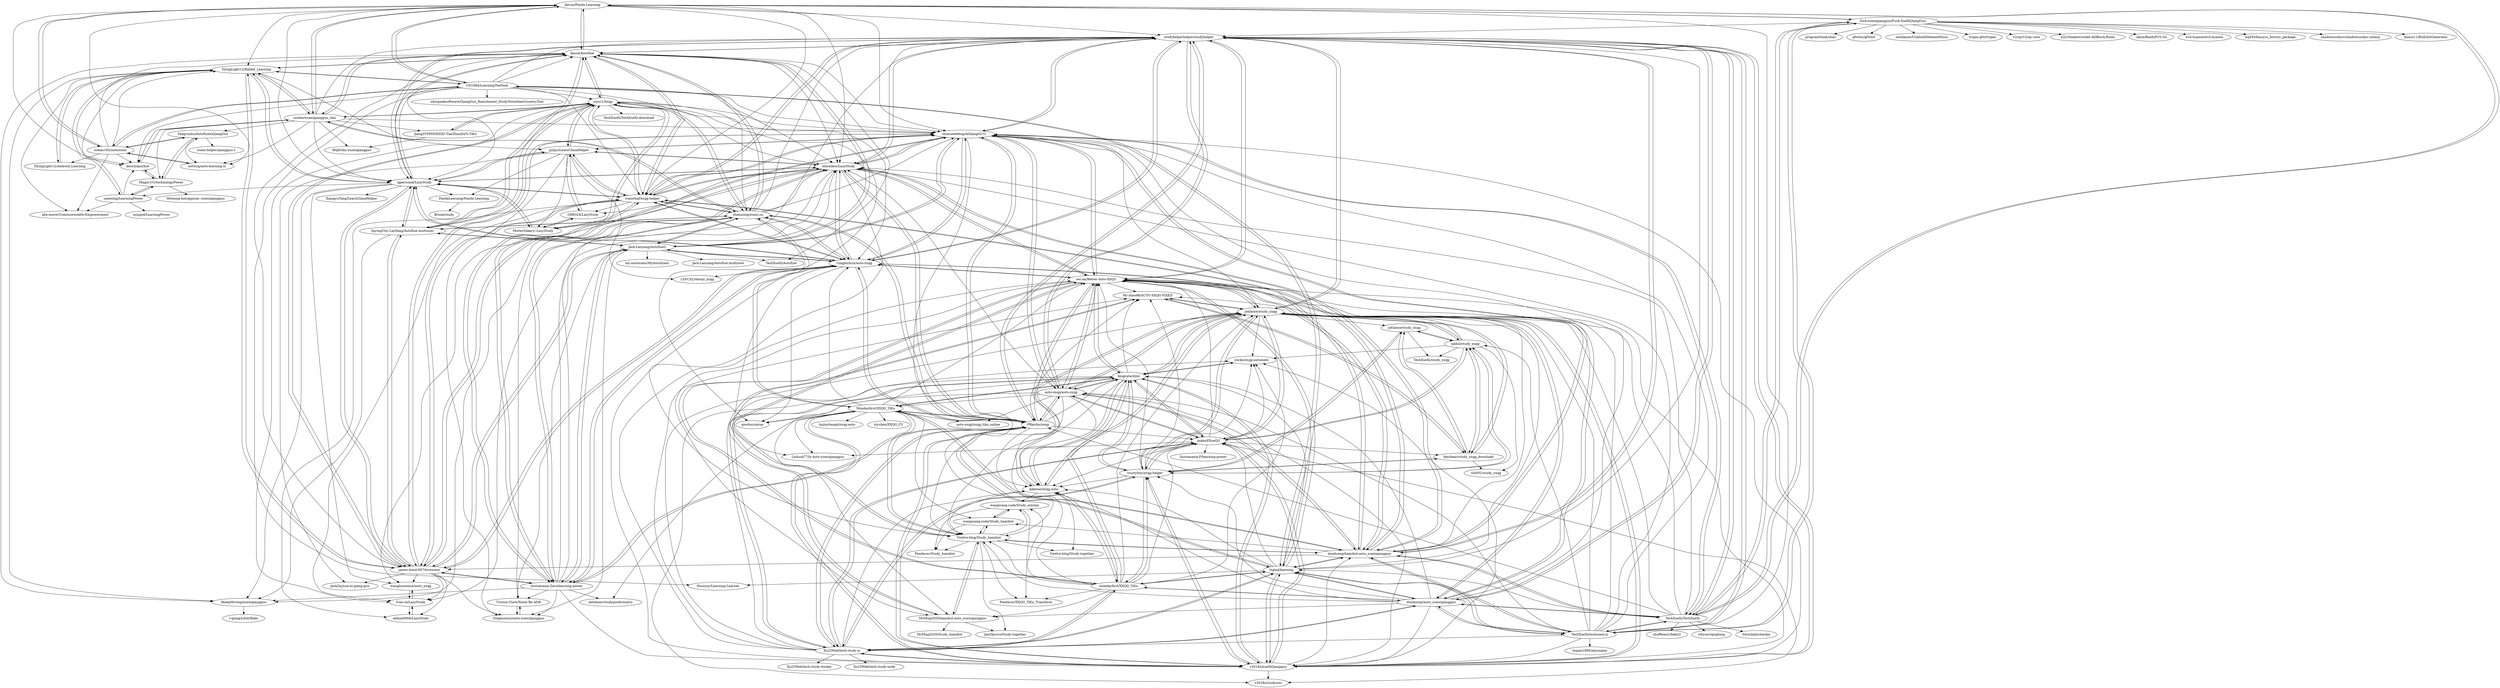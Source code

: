 digraph G {
"Alivon/Panda-Learning" -> "fuck-xuexiqiangguo/Fuck-XueXiQiangGuo"
"Alivon/Panda-Learning" -> "kessil/AutoXue"
"Alivon/Panda-Learning" -> "CN1984/LearningThePooh"
"Alivon/Panda-Learning" -> "studyhelperhelper/studyhelper"
"Alivon/Panda-Learning" -> "zodiac182/autoxuexi"
"Alivon/Panda-Learning" -> "DyingLight12/Rabbit_Learning"
"Alivon/Panda-Learning" -> "TechXueXi/TechXueXi"
"Alivon/Panda-Learning" -> "zzsdoo/xuexiqiangguo_tiku"
"Alivon/Panda-Learning" -> "lolisaikou/LazyStudy"
"Alivon/Panda-Learning" -> "TechXueXi/techxuexi-js"
"Alivon/Panda-Learning" -> "kessil/quizXue"
"Alivon/Panda-Learning" -> "zhuxuedefeng/AiQiangGUO"
"Alivon/Panda-Learning" -> "lgpersonal/LazyStudy"
"Alivon/Panda-Learning" -> "astwyg/auto-learning-xi"
"Alivon/Panda-Learning" -> "ivanwhaf/xxqg-helper"
"Gingmzmzx/auto-xxqg" -> "lolisaikou/LazyStudy"
"Gingmzmzx/auto-xxqg" -> "zhuxuedefeng/AiQiangGUO"
"Gingmzmzx/auto-xxqg" -> "PRaichu/xxqg"
"Gingmzmzx/auto-xxqg" -> "studyhelperhelper/studyhelper"
"Gingmzmzx/auto-xxqg" -> "james-bond-007/lovexuexi"
"Gingmzmzx/auto-xxqg" -> "LailuoA77/ly-auto-xuexiqiangguo"
"Gingmzmzx/auto-xxqg" -> "lisztomania-Zero/learning-power"
"Gingmzmzx/auto-xxqg" -> "dundunnp/hamibot-auto_xuexiqiangguo"
"Gingmzmzx/auto-xxqg" -> "qxwlmz/aixue"
"Gingmzmzx/auto-xxqg" -> "ivanwhaf/xxqg-helper"
"Gingmzmzx/auto-xxqg" -> "sec-an/Better-Auto-XXQG"
"Gingmzmzx/auto-xxqg" -> "LSFCXZ/Autojs_xxqg"
"Gingmzmzx/auto-xxqg" -> "ztianming/xuexi.cn"
"Gingmzmzx/auto-xxqg" -> "lgpersonal/LazyStudy"
"Gingmzmzx/auto-xxqg" -> "Jack-Laoyang/AutoXue2"
"studyhelperhelper/studyhelper" -> "lolisaikou/LazyStudy"
"studyhelperhelper/studyhelper" -> "zhuxuedefeng/AiQiangGUO"
"studyhelperhelper/studyhelper" -> "sec-an/Better-Auto-XXQG"
"studyhelperhelper/studyhelper" -> "ivanwhaf/xxqg-helper"
"studyhelperhelper/studyhelper" -> "TechXueXi/TechXueXi"
"studyhelperhelper/studyhelper" -> "dundunnp/hamibot-auto_xuexiqiangguo"
"studyhelperhelper/studyhelper" -> "auto-xxqg/auto-xxqg"
"studyhelperhelper/studyhelper" -> "dundunnp/auto_xuexiqiangguo"
"studyhelperhelper/studyhelper" -> "Gingmzmzx/auto-xxqg"
"studyhelperhelper/studyhelper" -> "TechXueXi/techxuexi-js"
"studyhelperhelper/studyhelper" -> "johlanse/study_xxqg"
"studyhelperhelper/studyhelper" -> "kessil/AutoXue"
"studyhelperhelper/studyhelper" -> "PRaichu/xxqg"
"studyhelperhelper/studyhelper" -> "lgpersonal/LazyStudy"
"studyhelperhelper/studyhelper" -> "v2018z/xueXiQiangguo"
"fuck-xuexiqiangguo/Fuck-XueXiQiangGuo" -> "Alivon/Panda-Learning"
"fuck-xuexiqiangguo/Fuck-XueXiQiangGuo" -> "TechXueXi/TechXueXi"
"fuck-xuexiqiangguo/Fuck-XueXiQiangGuo" -> "studyhelperhelper/studyhelper"
"fuck-xuexiqiangguo/Fuck-XueXiQiangGuo" -> "TechXueXi/techxuexi-js"
"fuck-xuexiqiangguo/Fuck-XueXiQiangGuo" -> "programthink/zhao" ["e"=1]
"fuck-xuexiqiangguo/Fuck-XueXiQiangGuo" -> "gfwlist/gfwlist" ["e"=1]
"fuck-xuexiqiangguo/Fuck-XueXiQiangGuo" -> "nondanee/UnblockNeteaseMusic" ["e"=1]
"fuck-xuexiqiangguo/Fuck-XueXiQiangGuo" -> "trojan-gfw/trojan" ["e"=1]
"fuck-xuexiqiangguo/Fuck-XueXiQiangGuo" -> "v2ray/v2ray-core" ["e"=1]
"fuck-xuexiqiangguo/Fuck-XueXiQiangGuo" -> "h2y/Shadowrocket-ADBlock-Rules" ["e"=1]
"fuck-xuexiqiangguo/Fuck-XueXiQiangGuo" -> "iikira/BaiduPCS-Go" ["e"=1]
"fuck-xuexiqiangguo/Fuck-XueXiQiangGuo" -> "evil-huawei/evil-huawei" ["e"=1]
"fuck-xuexiqiangguo/Fuck-XueXiQiangGuo" -> "hq450/fancyss_history_package" ["e"=1]
"fuck-xuexiqiangguo/Fuck-XueXiQiangGuo" -> "shadowsocksrr/shadowsocksr-csharp" ["e"=1]
"fuck-xuexiqiangguo/Fuck-XueXiQiangGuo" -> "menzi11/BullshitGenerator" ["e"=1]
"TechXueXi/TechXueXi" -> "TechXueXi/techxuexi-js"
"TechXueXi/TechXueXi" -> "fuck-xuexiqiangguo/Fuck-XueXiQiangGuo"
"TechXueXi/TechXueXi" -> "studyhelperhelper/studyhelper"
"TechXueXi/TechXueXi" -> "dundunnp/auto_xuexiqiangguo"
"TechXueXi/TechXueXi" -> "zhuxuedefeng/AiQiangGUO"
"TechXueXi/TechXueXi" -> "whyour/qinglong" ["e"=1]
"TechXueXi/TechXueXi" -> "dundunnp/hamibot-auto_xuexiqiangguo"
"TechXueXi/TechXueXi" -> "Sitoi/dailycheckin" ["e"=1]
"TechXueXi/TechXueXi" -> "johlanse/study_xxqg"
"TechXueXi/TechXueXi" -> "PRaichu/xxqg"
"TechXueXi/TechXueXi" -> "sec-an/Better-Auto-XXQG"
"TechXueXi/TechXueXi" -> "lolisaikou/LazyStudy"
"TechXueXi/TechXueXi" -> "Alivon/Panda-Learning"
"TechXueXi/TechXueXi" -> "ttglad/learning"
"TechXueXi/TechXueXi" -> "shufflewzc/faker2" ["e"=1]
"TechXueXi/techxuexi-js" -> "TechXueXi/TechXueXi"
"TechXueXi/techxuexi-js" -> "dundunnp/auto_xuexiqiangguo"
"TechXueXi/techxuexi-js" -> "studyhelperhelper/studyhelper"
"TechXueXi/techxuexi-js" -> "fuck-xuexiqiangguo/Fuck-XueXiQiangGuo"
"TechXueXi/techxuexi-js" -> "ttglad/learning"
"TechXueXi/techxuexi-js" -> "dundunnp/hamibot-auto_xuexiqiangguo"
"TechXueXi/techxuexi-js" -> "sec-an/Better-Auto-XXQG"
"TechXueXi/techxuexi-js" -> "johlanse/study_xxqg"
"TechXueXi/techxuexi-js" -> "zhuxuedefeng/AiQiangGUO"
"TechXueXi/techxuexi-js" -> "Xu22Web/tech-study-js"
"TechXueXi/techxuexi-js" -> "v2018z/xueXiQiangguo"
"TechXueXi/techxuexi-js" -> "auto-xxqg/auto-xxqg"
"TechXueXi/techxuexi-js" -> "lolisaikou/LazyStudy"
"TechXueXi/techxuexi-js" -> "sjkhsl/study_xxqg"
"TechXueXi/techxuexi-js" -> "liupan1890/aliyunpan" ["e"=1]
"mondayfirst/XXQG_TiKu" -> "qikenao/xxqg-auto"
"mondayfirst/XXQG_TiKu" -> "McMug2020/hamibot-auto_xuexiqiangguo"
"mondayfirst/XXQG_TiKu" -> "sec-an/Better-Auto-XXQG"
"mondayfirst/XXQG_TiKu" -> "kingcata/zhxx"
"mondayfirst/XXQG_TiKu" -> "johlanse/study_xxqg"
"mondayfirst/XXQG_TiKu" -> "yockii/xxqg-automate"
"mondayfirst/XXQG_TiKu" -> "Twelve-blog/Study_hamibot"
"mondayfirst/XXQG_TiKu" -> "dundunnp/auto_xuexiqiangguo"
"mondayfirst/XXQG_TiKu" -> "Xu22Web/tech-study-js"
"mondayfirst/XXQG_TiKu" -> "wangwang-code/Study_autoxjs"
"mondayfirst/XXQG_TiKu" -> "trustyboy/xxqg-helper"
"mondayfirst/XXQG_TiKu" -> "ttglad/learning"
"mondayfirst/XXQG_TiKu" -> "imkenf/XueQG"
"mondayfirst/XXQG_TiKu" -> "Mr-zhao98/AUTO-XXQG-FIXED"
"mondayfirst/XXQG_TiKu" -> "Pandaver/XXQG_TiKu_Transform"
"auto-xxqg/auto-xxqg" -> "studyhelperhelper/studyhelper"
"auto-xxqg/auto-xxqg" -> "zhuxuedefeng/AiQiangGUO"
"auto-xxqg/auto-xxqg" -> "johlanse/study_xxqg"
"auto-xxqg/auto-xxqg" -> "kingcata/zhxx"
"auto-xxqg/auto-xxqg" -> "dundunnp/hamibot-auto_xuexiqiangguo"
"auto-xxqg/auto-xxqg" -> "sec-an/Better-Auto-XXQG"
"auto-xxqg/auto-xxqg" -> "imkenf/XueQG"
"auto-xxqg/auto-xxqg" -> "PRaichu/xxqg"
"auto-xxqg/auto-xxqg" -> "lolisaikou/LazyStudy"
"auto-xxqg/auto-xxqg" -> "auto-xxqg/xxqg_tiku_online"
"auto-xxqg/auto-xxqg" -> "qikenao/xxqg-auto"
"auto-xxqg/auto-xxqg" -> "Twelve-blog/Study_hamibot"
"auto-xxqg/auto-xxqg" -> "qxwlmz/aixue"
"auto-xxqg/auto-xxqg" -> "v2018z/xueXiQiangguo"
"auto-xxqg/auto-xxqg" -> "Mondayfirst/XXQG_TiKu"
"sjkhsl/study_xxqg" -> "heyibear/study_xxqg_download"
"sjkhsl/study_xxqg" -> "trustyboy/xxqg-helper"
"sjkhsl/study_xxqg" -> "xlh001/study_xxqg"
"sjkhsl/study_xxqg" -> "johIanse/study_xxqg"
"sjkhsl/study_xxqg" -> "johlanse/study_xxqg"
"sjkhsl/study_xxqg" -> "imkenf/XueQG"
"sjkhsl/study_xxqg" -> "Mr-zhao98/AUTO-XXQG-FIXED"
"sjkhsl/study_xxqg" -> "TechXueXi/study_xxqg"
"sjkhsl/study_xxqg" -> "yockii/xxqg-automate"
"MisterZakary/-LazyStudy" -> "lgpersonal/LazyStudy"
"MisterZakary/-LazyStudy" -> "ivanwhaf/xxqg-helper"
"MisterZakary/-LazyStudy" -> "GH6324/LazyStudy"
"lolisaikou/LazyStudy" -> "ivanwhaf/xxqg-helper"
"lolisaikou/LazyStudy" -> "zhuxuedefeng/AiQiangGUO"
"lolisaikou/LazyStudy" -> "studyhelperhelper/studyhelper"
"lolisaikou/LazyStudy" -> "Gingmzmzx/auto-xxqg"
"lolisaikou/LazyStudy" -> "james-bond-007/lovexuexi"
"lolisaikou/LazyStudy" -> "lgpersonal/LazyStudy"
"lolisaikou/LazyStudy" -> "gzhjic/LearnChinaHelper"
"lolisaikou/LazyStudy" -> "sec-an/Better-Auto-XXQG"
"lolisaikou/LazyStudy" -> "dundunnp/hamibot-auto_xuexiqiangguo"
"lolisaikou/LazyStudy" -> "MisterZakary/-LazyStudy"
"lolisaikou/LazyStudy" -> "Twelve-blog/Study_hamibot"
"lolisaikou/LazyStudy" -> "Ivan-cn/LazyStudy"
"lolisaikou/LazyStudy" -> "GH6324/LazyStudy"
"lolisaikou/LazyStudy" -> "wanghuisenior/auto_xxqg"
"lolisaikou/LazyStudy" -> "PRaichu/xxqg"
"kessil/AutoXue" -> "lgpersonal/LazyStudy"
"kessil/AutoXue" -> "SpringCity-LaoYang/AutoXue-multiuser"
"kessil/AutoXue" -> "zzsdoo/xuexiqiangguo_tiku"
"kessil/AutoXue" -> "isysc1/Xxqg"
"kessil/AutoXue" -> "studyhelperhelper/studyhelper"
"kessil/AutoXue" -> "ivanwhaf/xxqg-helper"
"kessil/AutoXue" -> "Jack-Laoyang/AutoXue2"
"kessil/AutoXue" -> "lolisaikou/LazyStudy"
"kessil/AutoXue" -> "DyingLight12/Rabbit_Learning"
"kessil/AutoXue" -> "TechXueXi/AutoXue"
"kessil/AutoXue" -> "IKeepMoving/xuexiqiangguo"
"kessil/AutoXue" -> "Alivon/Panda-Learning"
"kessil/AutoXue" -> "james-bond-007/lovexuexi"
"kessil/AutoXue" -> "ztianming/xuexi.cn"
"kessil/AutoXue" -> "zhuxuedefeng/AiQiangGUO"
"PRaichu/xxqg" -> "Gingmzmzx/auto-xxqg"
"PRaichu/xxqg" -> "lisztomania-Zero/learning-power"
"PRaichu/xxqg" -> "johlanse/study_xxqg"
"PRaichu/xxqg" -> "studyhelperhelper/studyhelper"
"PRaichu/xxqg" -> "v2018z/xueXiQiangguo"
"PRaichu/xxqg" -> "kingcata/zhxx"
"PRaichu/xxqg" -> "auto-xxqg/auto-xxqg"
"PRaichu/xxqg" -> "lolisaikou/LazyStudy"
"PRaichu/xxqg" -> "zhuxuedefeng/AiQiangGUO"
"PRaichu/xxqg" -> "ztianming/xuexi.cn"
"PRaichu/xxqg" -> "imkenf/XueQG"
"PRaichu/xxqg" -> "Xu22Web/tech-study-js"
"PRaichu/xxqg" -> "ttglad/learning"
"PRaichu/xxqg" -> "Mondayfirst/XXQG_TiKu"
"PRaichu/xxqg" -> "qikenao/xxqg-auto"
"Twelve-blog/Study_hamibot" -> "wangwang-code/Study_hamibot"
"Twelve-blog/Study_hamibot" -> "wangwang-code/Study_autoxjs"
"Twelve-blog/Study_hamibot" -> "JimSkyovo/Study-together"
"Twelve-blog/Study_hamibot" -> "Twelve-blog/Study-together"
"Twelve-blog/Study_hamibot" -> "Pandaver/Study_hamibot"
"Twelve-blog/Study_hamibot" -> "dundunnp/hamibot-auto_xuexiqiangguo"
"Twelve-blog/Study_hamibot" -> "McMug2020/hamibot-auto_xuexiqiangguo"
"Twelve-blog/Study_hamibot" -> "Mondayfirst/XXQG_TiKu"
"Twelve-blog/Study_hamibot" -> "sec-an/Better-Auto-XXQG"
"Twelve-blog/Study_hamibot" -> "Pandaver/XXQG_TiKu_Transform"
"dundunnp/hamibot-auto_xuexiqiangguo" -> "sec-an/Better-Auto-XXQG"
"dundunnp/hamibot-auto_xuexiqiangguo" -> "zhuxuedefeng/AiQiangGUO"
"dundunnp/hamibot-auto_xuexiqiangguo" -> "Twelve-blog/Study_hamibot"
"dundunnp/hamibot-auto_xuexiqiangguo" -> "studyhelperhelper/studyhelper"
"dundunnp/hamibot-auto_xuexiqiangguo" -> "lolisaikou/LazyStudy"
"dundunnp/hamibot-auto_xuexiqiangguo" -> "Gingmzmzx/auto-xxqg"
"dundunnp/hamibot-auto_xuexiqiangguo" -> "auto-xxqg/auto-xxqg"
"dundunnp/hamibot-auto_xuexiqiangguo" -> "Mondayfirst/XXQG_TiKu"
"dundunnp/hamibot-auto_xuexiqiangguo" -> "wangwang-code/Study_hamibot"
"dundunnp/hamibot-auto_xuexiqiangguo" -> "ivanwhaf/xxqg-helper"
"dundunnp/hamibot-auto_xuexiqiangguo" -> "TechXueXi/TechXueXi"
"dundunnp/hamibot-auto_xuexiqiangguo" -> "james-bond-007/lovexuexi"
"dundunnp/hamibot-auto_xuexiqiangguo" -> "ttglad/learning"
"dundunnp/hamibot-auto_xuexiqiangguo" -> "TechXueXi/techxuexi-js"
"dundunnp/hamibot-auto_xuexiqiangguo" -> "johlanse/study_xxqg"
"johlanse/study_xxqg" -> "imkenf/XueQG"
"johlanse/study_xxqg" -> "sjkhsl/study_xxqg"
"johlanse/study_xxqg" -> "sec-an/Better-Auto-XXQG"
"johlanse/study_xxqg" -> "kingcata/zhxx"
"johlanse/study_xxqg" -> "trustyboy/xxqg-helper"
"johlanse/study_xxqg" -> "heyibear/study_xxqg_download"
"johlanse/study_xxqg" -> "Mr-zhao98/AUTO-XXQG-FIXED"
"johlanse/study_xxqg" -> "v2018z/xueXiQiangguo"
"johlanse/study_xxqg" -> "studyhelperhelper/studyhelper"
"johlanse/study_xxqg" -> "auto-xxqg/auto-xxqg"
"johlanse/study_xxqg" -> "PRaichu/xxqg"
"johlanse/study_xxqg" -> "dundunnp/auto_xuexiqiangguo"
"johlanse/study_xxqg" -> "qikenao/xxqg-auto"
"johlanse/study_xxqg" -> "yockii/xxqg-automate"
"johlanse/study_xxqg" -> "johIanse/study_xxqg"
"kingcata/zhxx" -> "yockii/xxqg-automate"
"kingcata/zhxx" -> "qikenao/xxqg-auto"
"kingcata/zhxx" -> "imkenf/XueQG"
"kingcata/zhxx" -> "johlanse/study_xxqg"
"kingcata/zhxx" -> "v2018z/studyxixi"
"kingcata/zhxx" -> "sec-an/Better-Auto-XXQG"
"kingcata/zhxx" -> "Mr-zhao98/AUTO-XXQG-FIXED"
"kingcata/zhxx" -> "Xu22Web/tech-study-js"
"kingcata/zhxx" -> "auto-xxqg/auto-xxqg"
"kingcata/zhxx" -> "Mondayfirst/XXQG_TiKu"
"kingcata/zhxx" -> "v2018z/xueXiQiangguo"
"kingcata/zhxx" -> "mondayfirst/XXQG_TiKu"
"kingcata/zhxx" -> "trustyboy/xxqg-helper"
"kingcata/zhxx" -> "Twelve-blog/Study_hamibot"
"kingcata/zhxx" -> "McMug2020/hamibot-auto_xuexiqiangguo"
"sec-an/Better-Auto-XXQG" -> "studyhelperhelper/studyhelper"
"sec-an/Better-Auto-XXQG" -> "dundunnp/auto_xuexiqiangguo"
"sec-an/Better-Auto-XXQG" -> "dundunnp/hamibot-auto_xuexiqiangguo"
"sec-an/Better-Auto-XXQG" -> "qikenao/xxqg-auto"
"sec-an/Better-Auto-XXQG" -> "johlanse/study_xxqg"
"sec-an/Better-Auto-XXQG" -> "zhuxuedefeng/AiQiangGUO"
"sec-an/Better-Auto-XXQG" -> "Twelve-blog/Study_hamibot"
"sec-an/Better-Auto-XXQG" -> "kingcata/zhxx"
"sec-an/Better-Auto-XXQG" -> "lolisaikou/LazyStudy"
"sec-an/Better-Auto-XXQG" -> "mondayfirst/XXQG_TiKu"
"sec-an/Better-Auto-XXQG" -> "Mr-zhao98/AUTO-XXQG-FIXED"
"sec-an/Better-Auto-XXQG" -> "ttglad/learning"
"sec-an/Better-Auto-XXQG" -> "auto-xxqg/auto-xxqg"
"sec-an/Better-Auto-XXQG" -> "Gingmzmzx/auto-xxqg"
"sec-an/Better-Auto-XXQG" -> "McMug2020/hamibot-auto_xuexiqiangguo"
"v2018z/xueXiQiangguo" -> "Xu22Web/tech-study-js"
"v2018z/xueXiQiangguo" -> "v2018z/studyxixi"
"v2018z/xueXiQiangguo" -> "johlanse/study_xxqg"
"v2018z/xueXiQiangguo" -> "PRaichu/xxqg"
"v2018z/xueXiQiangguo" -> "kingcata/zhxx"
"v2018z/xueXiQiangguo" -> "imkenf/XueQG"
"v2018z/xueXiQiangguo" -> "sec-an/Better-Auto-XXQG"
"v2018z/xueXiQiangguo" -> "studyhelperhelper/studyhelper"
"v2018z/xueXiQiangguo" -> "Mondayfirst/XXQG_TiKu"
"v2018z/xueXiQiangguo" -> "yockii/xxqg-automate"
"v2018z/xueXiQiangguo" -> "ttglad/learning"
"v2018z/xueXiQiangguo" -> "Gingmzmzx/auto-xxqg"
"v2018z/xueXiQiangguo" -> "trustyboy/xxqg-helper"
"v2018z/xueXiQiangguo" -> "zhuxuedefeng/AiQiangGUO"
"v2018z/xueXiQiangguo" -> "dundunnp/hamibot-auto_xuexiqiangguo"
"trustyboy/xxqg-helper" -> "sjkhsl/study_xxqg"
"trustyboy/xxqg-helper" -> "heyibear/study_xxqg_download"
"trustyboy/xxqg-helper" -> "imkenf/XueQG"
"trustyboy/xxqg-helper" -> "johlanse/study_xxqg"
"trustyboy/xxqg-helper" -> "johIanse/study_xxqg"
"trustyboy/xxqg-helper" -> "Xu22Web/tech-study-js"
"trustyboy/xxqg-helper" -> "yockii/xxqg-automate"
"trustyboy/xxqg-helper" -> "qikenao/xxqg-auto"
"trustyboy/xxqg-helper" -> "kingcata/zhxx"
"trustyboy/xxqg-helper" -> "Mr-zhao98/AUTO-XXQG-FIXED"
"trustyboy/xxqg-helper" -> "sec-an/Better-Auto-XXQG"
"trustyboy/xxqg-helper" -> "v2018z/xueXiQiangguo"
"trustyboy/xxqg-helper" -> "mondayfirst/XXQG_TiKu"
"dundunnp/auto_xuexiqiangguo" -> "sec-an/Better-Auto-XXQG"
"dundunnp/auto_xuexiqiangguo" -> "studyhelperhelper/studyhelper"
"dundunnp/auto_xuexiqiangguo" -> "TechXueXi/techxuexi-js"
"dundunnp/auto_xuexiqiangguo" -> "TechXueXi/TechXueXi"
"dundunnp/auto_xuexiqiangguo" -> "johlanse/study_xxqg"
"dundunnp/auto_xuexiqiangguo" -> "ttglad/learning"
"dundunnp/auto_xuexiqiangguo" -> "mondayfirst/XXQG_TiKu"
"dundunnp/auto_xuexiqiangguo" -> "zhuxuedefeng/AiQiangGUO"
"dundunnp/auto_xuexiqiangguo" -> "Xu22Web/tech-study-js"
"dundunnp/auto_xuexiqiangguo" -> "Twelve-blog/Study_hamibot"
"dundunnp/auto_xuexiqiangguo" -> "qikenao/xxqg-auto"
"dundunnp/auto_xuexiqiangguo" -> "kingcata/zhxx"
"dundunnp/auto_xuexiqiangguo" -> "McMug2020/hamibot-auto_xuexiqiangguo"
"dundunnp/auto_xuexiqiangguo" -> "v2018z/xueXiQiangguo"
"dundunnp/auto_xuexiqiangguo" -> "trustyboy/xxqg-helper"
"Jack-Laoyang/AutoXue2" -> "SpringCity-LaoYang/AutoXue-multiuser"
"Jack-Laoyang/AutoXue2" -> "lisztomania-Zero/learning-power"
"Jack-Laoyang/AutoXue2" -> "james-bond-007/lovexuexi"
"Jack-Laoyang/AutoXue2" -> "kessil/AutoXue"
"Jack-Laoyang/AutoXue2" -> "Gingmzmzx/auto-xuexiqiangguo"
"Jack-Laoyang/AutoXue2" -> "zhuxuedefeng/AiQiangGUO"
"Jack-Laoyang/AutoXue2" -> "lolisaikou/LazyStudy"
"Jack-Laoyang/AutoXue2" -> "Gingmzmzx/auto-xxqg"
"Jack-Laoyang/AutoXue2" -> "my-autoxuexi/MyAutoXuexi"
"Jack-Laoyang/AutoXue2" -> "TechXueXi/AutoXue"
"Jack-Laoyang/AutoXue2" -> "ztianming/xuexi.cn"
"Jack-Laoyang/AutoXue2" -> "Triston-Chow/Xuexi-By-ADB"
"Jack-Laoyang/AutoXue2" -> "Jack-Laoyang/AutoXue-multiuser"
"ztianming/xuexi.cn" -> "isysc1/Xxqg"
"ztianming/xuexi.cn" -> "Mondayfirst/XXQG_TiKu"
"ztianming/xuexi.cn" -> "Gingmzmzx/auto-xxqg"
"ztianming/xuexi.cn" -> "lolisaikou/LazyStudy"
"ztianming/xuexi.cn" -> "ivanwhaf/xxqg-helper"
"ztianming/xuexi.cn" -> "PRaichu/xxqg"
"ztianming/xuexi.cn" -> "SpringCity-LaoYang/AutoXue-multiuser"
"ztianming/xuexi.cn" -> "IKeepMoving/xuexiqiangguo"
"ztianming/xuexi.cn" -> "lisztomania-Zero/learning-power"
"ztianming/xuexi.cn" -> "Jack-Laoyang/AutoXue2"
"ztianming/xuexi.cn" -> "zhuxuedefeng/AiQiangGUO"
"ztianming/xuexi.cn" -> "Triston-Chow/Xuexi-By-ADB"
"ztianming/xuexi.cn" -> "zzsdoo/xuexiqiangguo_tiku"
"ztianming/xuexi.cn" -> "studyhelperhelper/studyhelper"
"ztianming/xuexi.cn" -> "kessil/AutoXue"
"zhuxuedefeng/AiQiangGUO" -> "lolisaikou/LazyStudy"
"zhuxuedefeng/AiQiangGUO" -> "studyhelperhelper/studyhelper"
"zhuxuedefeng/AiQiangGUO" -> "ivanwhaf/xxqg-helper"
"zhuxuedefeng/AiQiangGUO" -> "Gingmzmzx/auto-xxqg"
"zhuxuedefeng/AiQiangGUO" -> "dundunnp/hamibot-auto_xuexiqiangguo"
"zhuxuedefeng/AiQiangGUO" -> "sec-an/Better-Auto-XXQG"
"zhuxuedefeng/AiQiangGUO" -> "james-bond-007/lovexuexi"
"zhuxuedefeng/AiQiangGUO" -> "auto-xxqg/auto-xxqg"
"zhuxuedefeng/AiQiangGUO" -> "gzhjic/LearnChinaHelper"
"zhuxuedefeng/AiQiangGUO" -> "lisztomania-Zero/learning-power"
"zhuxuedefeng/AiQiangGUO" -> "PRaichu/xxqg"
"zhuxuedefeng/AiQiangGUO" -> "Jack-Laoyang/AutoXue2"
"zhuxuedefeng/AiQiangGUO" -> "TechXueXi/TechXueXi"
"zhuxuedefeng/AiQiangGUO" -> "johlanse/study_xxqg"
"zhuxuedefeng/AiQiangGUO" -> "Twelve-blog/Study_hamibot"
"ivanwhaf/xxqg-helper" -> "lolisaikou/LazyStudy"
"ivanwhaf/xxqg-helper" -> "lgpersonal/LazyStudy"
"ivanwhaf/xxqg-helper" -> "zhuxuedefeng/AiQiangGUO"
"ivanwhaf/xxqg-helper" -> "studyhelperhelper/studyhelper"
"ivanwhaf/xxqg-helper" -> "MisterZakary/-LazyStudy"
"ivanwhaf/xxqg-helper" -> "james-bond-007/lovexuexi"
"ivanwhaf/xxqg-helper" -> "kessil/AutoXue"
"ivanwhaf/xxqg-helper" -> "gzhjic/LearnChinaHelper"
"ivanwhaf/xxqg-helper" -> "Gingmzmzx/auto-xxqg"
"ivanwhaf/xxqg-helper" -> "admin0008/LazyStudy"
"ivanwhaf/xxqg-helper" -> "ztianming/xuexi.cn"
"ivanwhaf/xxqg-helper" -> "Ivan-cn/LazyStudy"
"ivanwhaf/xxqg-helper" -> "GH6324/LazyStudy"
"ivanwhaf/xxqg-helper" -> "dundunnp/hamibot-auto_xuexiqiangguo"
"ivanwhaf/xxqg-helper" -> "isysc1/Xxqg"
"lisztomania-Zero/learning-power" -> "Jack-Laoyang/AutoXue2"
"lisztomania-Zero/learning-power" -> "PRaichu/xxqg"
"lisztomania-Zero/learning-power" -> "Gingmzmzx/auto-xxqg"
"lisztomania-Zero/learning-power" -> "Gingmzmzx/auto-xuexiqiangguo"
"lisztomania-Zero/learning-power" -> "james-bond-007/lovexuexi"
"lisztomania-Zero/learning-power" -> "zhuxuedefeng/AiQiangGUO"
"lisztomania-Zero/learning-power" -> "Triston-Chow/Xuexi-By-ADB"
"lisztomania-Zero/learning-power" -> "ztianming/xuexi.cn"
"lisztomania-Zero/learning-power" -> "lolisaikou/LazyStudy"
"lisztomania-Zero/learning-power" -> "isysc1/Xxqg"
"lisztomania-Zero/learning-power" -> "studyhelperhelper/studyhelper"
"lisztomania-Zero/learning-power" -> "datehoer/studygoodcountry"
"lisztomania-Zero/learning-power" -> "v2018z/xueXiQiangguo"
"lisztomania-Zero/learning-power" -> "IKeepMoving/xuexiqiangguo"
"johIanse/study_xxqg" -> "heyibear/study_xxqg_download"
"johIanse/study_xxqg" -> "sjkhsl/study_xxqg"
"johIanse/study_xxqg" -> "trustyboy/xxqg-helper"
"johIanse/study_xxqg" -> "TechXueXi/study_xxqg"
"PandaLearning/Panda-Learning" -> "Brioal/study"
"lgpersonal/LazyStudy" -> "ivanwhaf/xxqg-helper"
"lgpersonal/LazyStudy" -> "DyingLight12/Rabbit_Learning"
"lgpersonal/LazyStudy" -> "XiangyuTang/LearnChinaHelper"
"lgpersonal/LazyStudy" -> "MisterZakary/-LazyStudy"
"lgpersonal/LazyStudy" -> "lolisaikou/LazyStudy"
"lgpersonal/LazyStudy" -> "kessil/AutoXue"
"lgpersonal/LazyStudy" -> "james-bond-007/lovexuexi"
"lgpersonal/LazyStudy" -> "PandaLearning/Panda-Learning"
"lgpersonal/LazyStudy" -> "IKeepMoving/xuexiqiangguo"
"lgpersonal/LazyStudy" -> "studyhelperhelper/studyhelper"
"lgpersonal/LazyStudy" -> "wanghuisenior/auto_xxqg"
"lgpersonal/LazyStudy" -> "gzhjic/LearnChinaHelper"
"lgpersonal/LazyStudy" -> "Gingmzmzx/auto-xxqg"
"lgpersonal/LazyStudy" -> "sneezing/LearningPower"
"lgpersonal/LazyStudy" -> "SpringCity-LaoYang/AutoXue-multiuser"
"CN1984/LearningThePooh" -> "DyingLight12/Rabbit_Learning"
"CN1984/LearningThePooh" -> "Huozzzy/Learning-Learner"
"CN1984/LearningThePooh" -> "kessil/quizXue"
"CN1984/LearningThePooh" -> "Alivon/Panda-Learning"
"CN1984/LearningThePooh" -> "sduspeaksoftware/QiangGuo_Banishment_StudyStrenthenCountryTool"
"CN1984/LearningThePooh" -> "ttglad/learning"
"CN1984/LearningThePooh" -> "studyhelperhelper/studyhelper"
"CN1984/LearningThePooh" -> "lolisaikou/LazyStudy"
"CN1984/LearningThePooh" -> "kessil/AutoXue"
"CN1984/LearningThePooh" -> "isysc1/Xxqg"
"CN1984/LearningThePooh" -> "zodiac182/autoxuexi"
"CN1984/LearningThePooh" -> "lgpersonal/LazyStudy"
"CN1984/LearningThePooh" -> "zhuxuedefeng/AiQiangGUO"
"CN1984/LearningThePooh" -> "ivanwhaf/xxqg-helper"
"CN1984/LearningThePooh" -> "ztianming/xuexi.cn"
"Mondayfirst/XXQG_TiKu" -> "Twelve-blog/Study_hamibot"
"Mondayfirst/XXQG_TiKu" -> "wangwang-code/Study_hamibot"
"Mondayfirst/XXQG_TiKu" -> "ztianming/xuexi.cn"
"Mondayfirst/XXQG_TiKu" -> "qxwlmz/aixue"
"Mondayfirst/XXQG_TiKu" -> "kingcata/zhxx"
"Mondayfirst/XXQG_TiKu" -> "auto-xxqg/xxqg_tiku_online"
"Mondayfirst/XXQG_TiKu" -> "dundunnp/hamibot-auto_xuexiqiangguo"
"Mondayfirst/XXQG_TiKu" -> "LailuoA77/ly-auto-xuexiqiangguo"
"Mondayfirst/XXQG_TiKu" -> "v2018z/xueXiQiangguo"
"Mondayfirst/XXQG_TiKu" -> "Gingmzmzx/auto-xxqg"
"Mondayfirst/XXQG_TiKu" -> "hujinchaopk/xxqg-auto"
"Mondayfirst/XXQG_TiKu" -> "datehoer/studygoodcountry"
"Mondayfirst/XXQG_TiKu" -> "sec-an/Better-Auto-XXQG"
"Mondayfirst/XXQG_TiKu" -> "PRaichu/xxqg"
"Mondayfirst/XXQG_TiKu" -> "xtyzhen/XXQG_CV"
"Xu22Web/tech-study-js" -> "Xu22Web/tech-study-node"
"Xu22Web/tech-study-js" -> "v2018z/xueXiQiangguo"
"Xu22Web/tech-study-js" -> "trustyboy/xxqg-helper"
"Xu22Web/tech-study-js" -> "yockii/xxqg-automate"
"Xu22Web/tech-study-js" -> "kingcata/zhxx"
"Xu22Web/tech-study-js" -> "qikenao/xxqg-auto"
"Xu22Web/tech-study-js" -> "imkenf/XueQG"
"Xu22Web/tech-study-js" -> "johlanse/study_xxqg"
"Xu22Web/tech-study-js" -> "sec-an/Better-Auto-XXQG"
"Xu22Web/tech-study-js" -> "ttglad/learning"
"Xu22Web/tech-study-js" -> "Xu22Web/tech-study-docker"
"Xu22Web/tech-study-js" -> "mondayfirst/XXQG_TiKu"
"Xu22Web/tech-study-js" -> "PRaichu/xxqg"
"Xu22Web/tech-study-js" -> "dundunnp/auto_xuexiqiangguo"
"Xu22Web/tech-study-js" -> "Mr-zhao98/AUTO-XXQG-FIXED"
"isysc1/Xxqg" -> "ztianming/xuexi.cn"
"isysc1/Xxqg" -> "JiangZY5959/XXQG-TiaoZhanDaTi-TiKu"
"isysc1/Xxqg" -> "kessil/AutoXue"
"isysc1/Xxqg" -> "james-bond-007/lovexuexi"
"isysc1/Xxqg" -> "gzhjic/LearnChinaHelper"
"isysc1/Xxqg" -> "lolisaikou/LazyStudy"
"isysc1/Xxqg" -> "Ivan-cn/LazyStudy"
"isysc1/Xxqg" -> "SpringCity-LaoYang/AutoXue-multiuser"
"isysc1/Xxqg" -> "Gingmzmzx/auto-xxqg"
"isysc1/Xxqg" -> "TechXueXi/TechXueXi-download"
"isysc1/Xxqg" -> "zzsdoo/xuexiqiangguo_tiku"
"isysc1/Xxqg" -> "ivanwhaf/xxqg-helper"
"isysc1/Xxqg" -> "lisztomania-Zero/learning-power"
"isysc1/Xxqg" -> "qxwlmz/aixue"
"isysc1/Xxqg" -> "zhuxuedefeng/AiQiangGUO"
"imkenf/XueQG" -> "johlanse/study_xxqg"
"imkenf/XueQG" -> "kingcata/zhxx"
"imkenf/XueQG" -> "trustyboy/xxqg-helper"
"imkenf/XueQG" -> "sjkhsl/study_xxqg"
"imkenf/XueQG" -> "heyibear/study_xxqg_download"
"imkenf/XueQG" -> "yockii/xxqg-automate"
"imkenf/XueQG" -> "v2018z/xueXiQiangguo"
"imkenf/XueQG" -> "auto-xxqg/auto-xxqg"
"imkenf/XueQG" -> "Xu22Web/tech-study-js"
"imkenf/XueQG" -> "v2018z/studyxixi"
"imkenf/XueQG" -> "lisztomania-P/learning-power"
"imkenf/XueQG" -> "sec-an/Better-Auto-XXQG"
"imkenf/XueQG" -> "qikenao/xxqg-auto"
"imkenf/XueQG" -> "LailuoA77/ly-auto-xuexiqiangguo"
"IKeepMoving/xuexiqiangguo" -> "l-qiang/LitterBaby"
"ttglad/learning" -> "sec-an/Better-Auto-XXQG"
"ttglad/learning" -> "johlanse/study_xxqg"
"ttglad/learning" -> "kingcata/zhxx"
"ttglad/learning" -> "dundunnp/auto_xuexiqiangguo"
"ttglad/learning" -> "v2018z/xueXiQiangguo"
"ttglad/learning" -> "Xu22Web/tech-study-js"
"ttglad/learning" -> "studyhelperhelper/studyhelper"
"ttglad/learning" -> "TechXueXi/techxuexi-js"
"ttglad/learning" -> "PRaichu/xxqg"
"ttglad/learning" -> "dundunnp/hamibot-auto_xuexiqiangguo"
"ttglad/learning" -> "Huozzzy/Learning-Learner"
"ttglad/learning" -> "mondayfirst/XXQG_TiKu"
"ttglad/learning" -> "imkenf/XueQG"
"ttglad/learning" -> "qikenao/xxqg-auto"
"ttglad/learning" -> "CN1984/LearningThePooh"
"astwyg/auto-learning-xi" -> "zodiac182/autoxuexi"
"zzsdoo/xuexiqiangguo_tiku" -> "kessil/AutoXue"
"zzsdoo/xuexiqiangguo_tiku" -> "kessil/quizXue"
"zzsdoo/xuexiqiangguo_tiku" -> "DyingLight12/Rabbit_Learning"
"zzsdoo/xuexiqiangguo_tiku" -> "isysc1/Xxqg"
"zzsdoo/xuexiqiangguo_tiku" -> "ztianming/xuexi.cn"
"zzsdoo/xuexiqiangguo_tiku" -> "JiangZY5959/XXQG-TiaoZhanDaTi-TiKu"
"zzsdoo/xuexiqiangguo_tiku" -> "Magin-CC/technologyPower"
"zzsdoo/xuexiqiangguo_tiku" -> "studyhelperhelper/studyhelper"
"zzsdoo/xuexiqiangguo_tiku" -> "astwyg/auto-learning-xi"
"zzsdoo/xuexiqiangguo_tiku" -> "lgpersonal/LazyStudy"
"zzsdoo/xuexiqiangguo_tiku" -> "Alivon/Panda-Learning"
"zzsdoo/xuexiqiangguo_tiku" -> "zhuxuedefeng/AiQiangGUO"
"zzsdoo/xuexiqiangguo_tiku" -> "f8q8/tiku-xuexiqiangguo"
"zzsdoo/xuexiqiangguo_tiku" -> "Yangrunhu/AutoXuexiQiangGuo"
"Magin-CC/technologyPower" -> "kessil/quizXue"
"Magin-CC/technologyPower" -> "sneezing/LearningPower"
"Magin-CC/technologyPower" -> "Mrmeng-bat/appium--xuexiqiangguo"
"Magin-CC/technologyPower" -> "Yangrunhu/AutoXuexiQiangGuo"
"Mr-zhao98/AUTO-XXQG-FIXED" -> "McMug2020/hamibot-auto_xuexiqiangguo"
"Mr-zhao98/AUTO-XXQG-FIXED" -> "heyibear/study_xxqg_download"
"Mr-zhao98/AUTO-XXQG-FIXED" -> "johlanse/study_xxqg"
"Gingmzmzx/auto-xuexiqiangguo" -> "Triston-Chow/Xuexi-By-ADB"
"wangwang-code/Study_autoxjs" -> "wangwang-code/Study_hamibot"
"wangwang-code/Study_autoxjs" -> "Pandaver/Study_hamibot"
"wangwang-code/Study_autoxjs" -> "Pandaver/XXQG_TiKu_Transform"
"SpringCity-LaoYang/AutoXue-multiuser" -> "Jack-Laoyang/AutoXue2"
"SpringCity-LaoYang/AutoXue-multiuser" -> "james-bond-007/lovexuexi"
"SpringCity-LaoYang/AutoXue-multiuser" -> "kessil/AutoXue"
"SpringCity-LaoYang/AutoXue-multiuser" -> "lgpersonal/LazyStudy"
"SpringCity-LaoYang/AutoXue-multiuser" -> "isysc1/Xxqg"
"SpringCity-LaoYang/AutoXue-multiuser" -> "ztianming/xuexi.cn"
"SpringCity-LaoYang/AutoXue-multiuser" -> "IKeepMoving/xuexiqiangguo"
"McMug2020/hamibot-auto_xuexiqiangguo" -> "Twelve-blog/Study_hamibot"
"McMug2020/hamibot-auto_xuexiqiangguo" -> "Mr-zhao98/AUTO-XXQG-FIXED"
"McMug2020/hamibot-auto_xuexiqiangguo" -> "McMug2020/Study_hamibot"
"McMug2020/hamibot-auto_xuexiqiangguo" -> "JimSkyovo/Study-together"
"sneezing/LearningPower" -> "ahe-meow/Commonwealth-Empowerment"
"sneezing/LearningPower" -> "miugod/LearningPower"
"sneezing/LearningPower" -> "Magin-CC/technologyPower"
"sneezing/LearningPower" -> "kessil/quizXue"
"sneezing/LearningPower" -> "DyingLight12/Rabbit_Learning"
"GH6324/LazyStudy" -> "MisterZakary/-LazyStudy"
"GH6324/LazyStudy" -> "gzhjic/LearnChinaHelper"
"qikenao/xxqg-auto" -> "kingcata/zhxx"
"qikenao/xxqg-auto" -> "mondayfirst/XXQG_TiKu"
"qikenao/xxqg-auto" -> "sec-an/Better-Auto-XXQG"
"qikenao/xxqg-auto" -> "Twelve-blog/Study-together"
"qikenao/xxqg-auto" -> "wangwang-code/Study_autoxjs"
"qikenao/xxqg-auto" -> "johlanse/study_xxqg"
"qikenao/xxqg-auto" -> "Twelve-blog/Study_hamibot"
"Yangrunhu/AutoXuexiQiangGuo" -> "zodiac182/autoxuexi"
"Yangrunhu/AutoXuexiQiangGuo" -> "astwyg/auto-learning-xi"
"Yangrunhu/AutoXuexiQiangGuo" -> "Magin-CC/technologyPower"
"Yangrunhu/AutoXuexiQiangGuo" -> "xuexi-helper/qiangguo-1"
"zodiac182/autoxuexi" -> "astwyg/auto-learning-xi"
"zodiac182/autoxuexi" -> "Yangrunhu/AutoXuexiQiangGuo"
"zodiac182/autoxuexi" -> "Alivon/Panda-Learning"
"zodiac182/autoxuexi" -> "ahe-meow/Commonwealth-Empowerment"
"zodiac182/autoxuexi" -> "kessil/quizXue"
"zodiac182/autoxuexi" -> "CN1984/LearningThePooh"
"zodiac182/autoxuexi" -> "DyingLight12/Rabbit_Learning"
"zodiac182/autoxuexi" -> "kessil/AutoXue"
"zodiac182/autoxuexi" -> "DyingLight12/Android_Learning"
"gzhjic/LearnChinaHelper" -> "GH6324/LazyStudy"
"gzhjic/LearnChinaHelper" -> "lolisaikou/LazyStudy"
"gzhjic/LearnChinaHelper" -> "zhuxuedefeng/AiQiangGUO"
"gzhjic/LearnChinaHelper" -> "ivanwhaf/xxqg-helper"
"gzhjic/LearnChinaHelper" -> "LSFCXZ/Autojs_xxqg"
"gzhjic/LearnChinaHelper" -> "JackZxj/xue-xi-qiang-guo"
"gzhjic/LearnChinaHelper" -> "lgpersonal/LazyStudy"
"gzhjic/LearnChinaHelper" -> "isysc1/Xxqg"
"gzhjic/LearnChinaHelper" -> "PandaLearning/Panda-Learning"
"gzhjic/LearnChinaHelper" -> "MisterZakary/-LazyStudy"
"gzhjic/LearnChinaHelper" -> "Gingmzmzx/auto-xuexiqiangguo"
"yockii/xxqg-automate" -> "kingcata/zhxx"
"kessil/quizXue" -> "Magin-CC/technologyPower"
"kessil/quizXue" -> "zzsdoo/xuexiqiangguo_tiku"
"DyingLight12/Rabbit_Learning" -> "lgpersonal/LazyStudy"
"DyingLight12/Rabbit_Learning" -> "DyingLight12/Android_Learning"
"DyingLight12/Rabbit_Learning" -> "kessil/quizXue"
"DyingLight12/Rabbit_Learning" -> "ahe-meow/Commonwealth-Empowerment"
"DyingLight12/Rabbit_Learning" -> "sneezing/LearningPower"
"DyingLight12/Rabbit_Learning" -> "CN1984/LearningThePooh"
"DyingLight12/Rabbit_Learning" -> "kessil/AutoXue"
"DyingLight12/Rabbit_Learning" -> "james-bond-007/lovexuexi"
"DyingLight12/Rabbit_Learning" -> "zzsdoo/xuexiqiangguo_tiku"
"DyingLight12/Rabbit_Learning" -> "IKeepMoving/xuexiqiangguo"
"DyingLight12/Rabbit_Learning" -> "gzhjic/LearnChinaHelper"
"Ivan-cn/LazyStudy" -> "wanghuisenior/auto_xxqg"
"Ivan-cn/LazyStudy" -> "admin0008/LazyStudy"
"JiangZY5959/XXQG-TiaoZhanDaTi-TiKu" -> "isysc1/Xxqg"
"JiangZY5959/XXQG-TiaoZhanDaTi-TiKu" -> "f8q8/tiku-xuexiqiangguo"
"Triston-Chow/Xuexi-By-ADB" -> "Gingmzmzx/auto-xuexiqiangguo"
"admin0008/LazyStudy" -> "Ivan-cn/LazyStudy"
"heyibear/study_xxqg_download" -> "sjkhsl/study_xxqg"
"heyibear/study_xxqg_download" -> "johIanse/study_xxqg"
"heyibear/study_xxqg_download" -> "trustyboy/xxqg-helper"
"heyibear/study_xxqg_download" -> "Mr-zhao98/AUTO-XXQG-FIXED"
"heyibear/study_xxqg_download" -> "johlanse/study_xxqg"
"heyibear/study_xxqg_download" -> "xlh001/study_xxqg"
"james-bond-007/lovexuexi" -> "lolisaikou/LazyStudy"
"james-bond-007/lovexuexi" -> "SpringCity-LaoYang/AutoXue-multiuser"
"james-bond-007/lovexuexi" -> "admin0008/LazyStudy"
"james-bond-007/lovexuexi" -> "zhuxuedefeng/AiQiangGUO"
"james-bond-007/lovexuexi" -> "Ivan-cn/LazyStudy"
"james-bond-007/lovexuexi" -> "lgpersonal/LazyStudy"
"james-bond-007/lovexuexi" -> "Gingmzmzx/auto-xxqg"
"james-bond-007/lovexuexi" -> "Jack-Laoyang/AutoXue2"
"james-bond-007/lovexuexi" -> "ivanwhaf/xxqg-helper"
"james-bond-007/lovexuexi" -> "lisztomania-Zero/learning-power"
"james-bond-007/lovexuexi" -> "wanghuisenior/auto_xxqg"
"james-bond-007/lovexuexi" -> "JackZxj/xue-xi-qiang-guo"
"james-bond-007/lovexuexi" -> "isysc1/Xxqg"
"james-bond-007/lovexuexi" -> "DyingLight12/Rabbit_Learning"
"james-bond-007/lovexuexi" -> "Gingmzmzx/auto-xuexiqiangguo"
"wangwang-code/Study_hamibot" -> "wangwang-code/Study_autoxjs"
"wangwang-code/Study_hamibot" -> "Twelve-blog/Study_hamibot"
"wangwang-code/Study_hamibot" -> "Pandaver/Study_hamibot"
"DyingLight12/Android_Learning" -> "DyingLight12/Rabbit_Learning"
"wanghuisenior/auto_xxqg" -> "Ivan-cn/LazyStudy"
"Alivon/Panda-Learning" ["l"="-36.508,-12.906"]
"fuck-xuexiqiangguo/Fuck-XueXiQiangGuo" ["l"="-36.573,-12.853"]
"kessil/AutoXue" ["l"="-36.489,-12.954"]
"CN1984/LearningThePooh" ["l"="-36.5,-12.935"]
"studyhelperhelper/studyhelper" ["l"="-36.54,-12.954"]
"zodiac182/autoxuexi" ["l"="-36.461,-12.907"]
"DyingLight12/Rabbit_Learning" ["l"="-36.461,-12.937"]
"TechXueXi/TechXueXi" ["l"="-36.561,-12.915"]
"zzsdoo/xuexiqiangguo_tiku" ["l"="-36.477,-12.93"]
"lolisaikou/LazyStudy" ["l"="-36.516,-12.967"]
"TechXueXi/techxuexi-js" ["l"="-36.585,-12.937"]
"kessil/quizXue" ["l"="-36.473,-12.901"]
"zhuxuedefeng/AiQiangGUO" ["l"="-36.53,-12.975"]
"lgpersonal/LazyStudy" ["l"="-36.476,-12.961"]
"astwyg/auto-learning-xi" ["l"="-36.469,-12.883"]
"ivanwhaf/xxqg-helper" ["l"="-36.498,-12.967"]
"Gingmzmzx/auto-xxqg" ["l"="-36.522,-12.995"]
"PRaichu/xxqg" ["l"="-36.548,-12.994"]
"james-bond-007/lovexuexi" ["l"="-36.49,-12.986"]
"LailuoA77/ly-auto-xuexiqiangguo" ["l"="-36.546,-13.039"]
"lisztomania-Zero/learning-power" ["l"="-36.509,-13.007"]
"dundunnp/hamibot-auto_xuexiqiangguo" ["l"="-36.555,-12.973"]
"qxwlmz/aixue" ["l"="-36.522,-13.026"]
"sec-an/Better-Auto-XXQG" ["l"="-36.575,-12.984"]
"LSFCXZ/Autojs_xxqg" ["l"="-36.468,-13.029"]
"ztianming/xuexi.cn" ["l"="-36.505,-12.986"]
"Jack-Laoyang/AutoXue2" ["l"="-36.492,-13.005"]
"auto-xxqg/auto-xxqg" ["l"="-36.56,-13"]
"dundunnp/auto_xuexiqiangguo" ["l"="-36.607,-12.961"]
"johlanse/study_xxqg" ["l"="-36.589,-12.996"]
"v2018z/xueXiQiangguo" ["l"="-36.573,-13.005"]
"programthink/zhao" ["l"="6.19,17.064"]
"gfwlist/gfwlist" ["l"="-26.891,-17.198"]
"nondanee/UnblockNeteaseMusic" ["l"="-27.076,-17.529"]
"trojan-gfw/trojan" ["l"="-26.855,-17.153"]
"v2ray/v2ray-core" ["l"="-26.855,-17.236"]
"h2y/Shadowrocket-ADBlock-Rules" ["l"="-36.68,-18.663"]
"iikira/BaiduPCS-Go" ["l"="-26.981,-17.277"]
"evil-huawei/evil-huawei" ["l"="6.064,17.167"]
"hq450/fancyss_history_package" ["l"="-30.917,-17.216"]
"shadowsocksrr/shadowsocksr-csharp" ["l"="-26.758,-17.222"]
"menzi11/BullshitGenerator" ["l"="6.032,17.259"]
"whyour/qinglong" ["l"="-36.337,-13.638"]
"Sitoi/dailycheckin" ["l"="-36.381,-13.634"]
"ttglad/learning" ["l"="-36.577,-12.966"]
"shufflewzc/faker2" ["l"="-36.373,-13.583"]
"Xu22Web/tech-study-js" ["l"="-36.605,-13.001"]
"sjkhsl/study_xxqg" ["l"="-36.629,-13.026"]
"liupan1890/aliyunpan" ["l"="-27.22,-17.776"]
"mondayfirst/XXQG_TiKu" ["l"="-36.617,-12.992"]
"qikenao/xxqg-auto" ["l"="-36.604,-12.988"]
"McMug2020/hamibot-auto_xuexiqiangguo" ["l"="-36.632,-12.991"]
"kingcata/zhxx" ["l"="-36.592,-13.01"]
"yockii/xxqg-automate" ["l"="-36.603,-13.029"]
"Twelve-blog/Study_hamibot" ["l"="-36.596,-12.979"]
"wangwang-code/Study_autoxjs" ["l"="-36.633,-12.975"]
"trustyboy/xxqg-helper" ["l"="-36.611,-13.017"]
"imkenf/XueQG" ["l"="-36.589,-13.025"]
"Mr-zhao98/AUTO-XXQG-FIXED" ["l"="-36.624,-13.009"]
"Pandaver/XXQG_TiKu_Transform" ["l"="-36.647,-12.977"]
"auto-xxqg/xxqg_tiku_online" ["l"="-36.561,-13.047"]
"Mondayfirst/XXQG_TiKu" ["l"="-36.555,-13.017"]
"heyibear/study_xxqg_download" ["l"="-36.617,-13.037"]
"xlh001/study_xxqg" ["l"="-36.654,-13.046"]
"johIanse/study_xxqg" ["l"="-36.631,-13.046"]
"TechXueXi/study_xxqg" ["l"="-36.652,-13.063"]
"MisterZakary/-LazyStudy" ["l"="-36.461,-12.96"]
"GH6324/LazyStudy" ["l"="-36.449,-12.971"]
"gzhjic/LearnChinaHelper" ["l"="-36.468,-12.977"]
"Ivan-cn/LazyStudy" ["l"="-36.481,-13"]
"wanghuisenior/auto_xxqg" ["l"="-36.478,-12.99"]
"SpringCity-LaoYang/AutoXue-multiuser" ["l"="-36.469,-12.991"]
"isysc1/Xxqg" ["l"="-36.482,-12.977"]
"TechXueXi/AutoXue" ["l"="-36.453,-13.013"]
"IKeepMoving/xuexiqiangguo" ["l"="-36.454,-12.983"]
"wangwang-code/Study_hamibot" ["l"="-36.616,-12.978"]
"JimSkyovo/Study-together" ["l"="-36.652,-12.987"]
"Twelve-blog/Study-together" ["l"="-36.633,-12.957"]
"Pandaver/Study_hamibot" ["l"="-36.64,-12.965"]
"v2018z/studyxixi" ["l"="-36.585,-13.047"]
"Gingmzmzx/auto-xuexiqiangguo" ["l"="-36.481,-13.018"]
"my-autoxuexi/MyAutoXuexi" ["l"="-36.47,-13.047"]
"Triston-Chow/Xuexi-By-ADB" ["l"="-36.492,-13.029"]
"Jack-Laoyang/AutoXue-multiuser" ["l"="-36.484,-13.042"]
"admin0008/LazyStudy" ["l"="-36.468,-13.008"]
"datehoer/studygoodcountry" ["l"="-36.52,-13.048"]
"PandaLearning/Panda-Learning" ["l"="-36.423,-12.978"]
"Brioal/study" ["l"="-36.393,-12.983"]
"XiangyuTang/LearnChinaHelper" ["l"="-36.413,-12.96"]
"sneezing/LearningPower" ["l"="-36.442,-12.907"]
"Huozzzy/Learning-Learner" ["l"="-36.532,-12.923"]
"sduspeaksoftware/QiangGuo_Banishment_StudyStrenthenCountryTool" ["l"="-36.421,-12.926"]
"hujinchaopk/xxqg-auto" ["l"="-36.54,-13.068"]
"xtyzhen/XXQG_CV" ["l"="-36.557,-13.067"]
"Xu22Web/tech-study-node" ["l"="-36.666,-13.021"]
"Xu22Web/tech-study-docker" ["l"="-36.654,-13.009"]
"JiangZY5959/XXQG-TiaoZhanDaTi-TiKu" ["l"="-36.441,-12.954"]
"TechXueXi/TechXueXi-download" ["l"="-36.431,-13.012"]
"lisztomania-P/learning-power" ["l"="-36.603,-13.083"]
"l-qiang/LitterBaby" ["l"="-36.41,-13.003"]
"Magin-CC/technologyPower" ["l"="-36.449,-12.877"]
"f8q8/tiku-xuexiqiangguo" ["l"="-36.427,-12.94"]
"Yangrunhu/AutoXuexiQiangGuo" ["l"="-36.434,-12.885"]
"Mrmeng-bat/appium--xuexiqiangguo" ["l"="-36.427,-12.841"]
"McMug2020/Study_hamibot" ["l"="-36.667,-12.988"]
"ahe-meow/Commonwealth-Empowerment" ["l"="-36.426,-12.909"]
"miugod/LearningPower" ["l"="-36.409,-12.894"]
"xuexi-helper/qiangguo-1" ["l"="-36.406,-12.867"]
"DyingLight12/Android_Learning" ["l"="-36.438,-12.924"]
"JackZxj/xue-xi-qiang-guo" ["l"="-36.442,-12.997"]
}